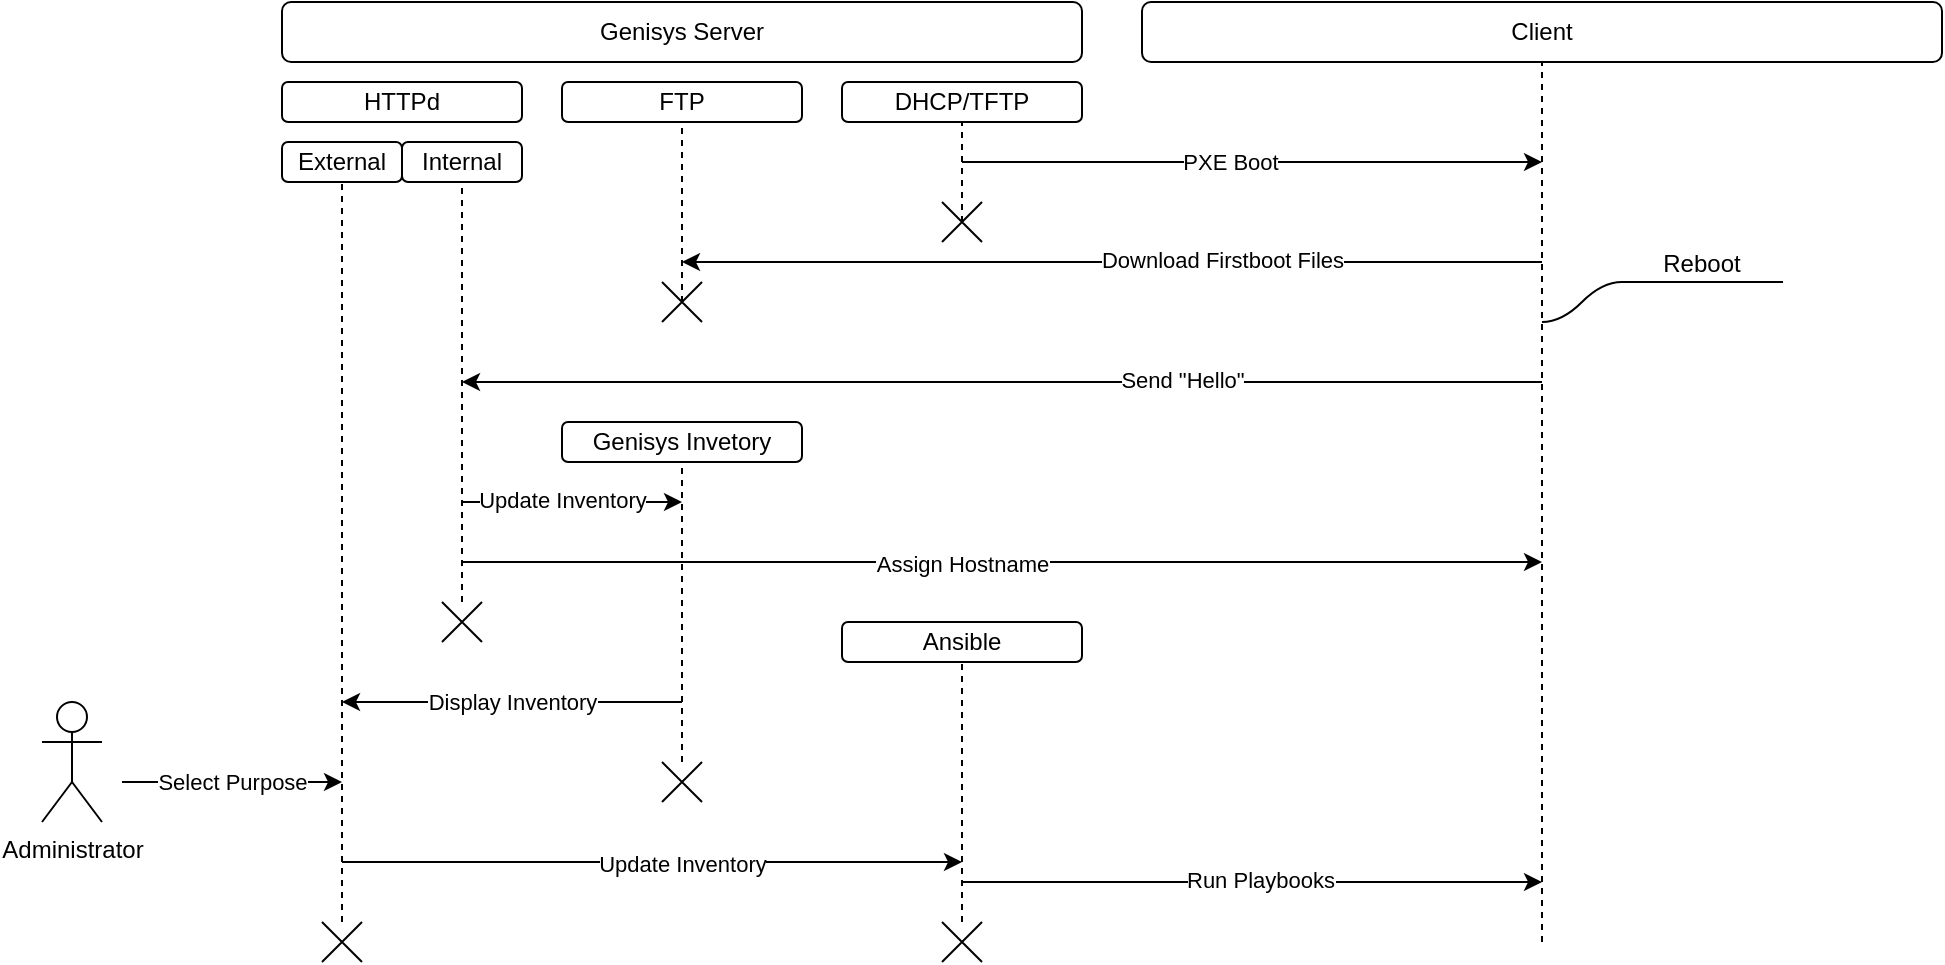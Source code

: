 <mxfile version="23.1.2" type="github">
  <diagram name="Page-1" id="Q2wZ2sweRgpwyFX9r32k">
    <mxGraphModel dx="2652" dy="846" grid="1" gridSize="10" guides="1" tooltips="1" connect="1" arrows="1" fold="1" page="1" pageScale="1" pageWidth="850" pageHeight="1100" math="0" shadow="0">
      <root>
        <mxCell id="0" />
        <mxCell id="1" parent="0" />
        <mxCell id="XiOSTXteVxpvsbVn6G1l-1" value="Genisys Server" style="rounded=1;whiteSpace=wrap;html=1;" parent="1" vertex="1">
          <mxGeometry x="10" y="10" width="400" height="30" as="geometry" />
        </mxCell>
        <mxCell id="XiOSTXteVxpvsbVn6G1l-3" value="Client" style="rounded=1;whiteSpace=wrap;html=1;" parent="1" vertex="1">
          <mxGeometry x="440" y="10" width="400" height="30" as="geometry" />
        </mxCell>
        <mxCell id="XiOSTXteVxpvsbVn6G1l-5" value="DHCP/TFTP" style="rounded=1;whiteSpace=wrap;html=1;" parent="1" vertex="1">
          <mxGeometry x="290" y="50" width="120" height="20" as="geometry" />
        </mxCell>
        <mxCell id="XiOSTXteVxpvsbVn6G1l-7" value="" style="endArrow=none;dashed=1;html=1;rounded=0;entryX=0.5;entryY=1;entryDx=0;entryDy=0;" parent="1" edge="1">
          <mxGeometry width="50" height="50" relative="1" as="geometry">
            <mxPoint x="640" y="480" as="sourcePoint" />
            <mxPoint x="640" y="40" as="targetPoint" />
          </mxGeometry>
        </mxCell>
        <mxCell id="XiOSTXteVxpvsbVn6G1l-8" value="" style="endArrow=none;dashed=1;html=1;rounded=0;entryX=0.5;entryY=1;entryDx=0;entryDy=0;" parent="1" target="XiOSTXteVxpvsbVn6G1l-5" edge="1">
          <mxGeometry width="50" height="50" relative="1" as="geometry">
            <mxPoint x="350" y="120" as="sourcePoint" />
            <mxPoint x="450" y="270" as="targetPoint" />
          </mxGeometry>
        </mxCell>
        <mxCell id="XiOSTXteVxpvsbVn6G1l-9" value="" style="shape=mxgraph.sysml.x;" parent="1" vertex="1">
          <mxGeometry x="340" y="110" width="20" height="20" as="geometry" />
        </mxCell>
        <mxCell id="XiOSTXteVxpvsbVn6G1l-11" value="" style="endArrow=classic;html=1;rounded=0;" parent="1" edge="1">
          <mxGeometry width="50" height="50" relative="1" as="geometry">
            <mxPoint x="350" y="90" as="sourcePoint" />
            <mxPoint x="640" y="90" as="targetPoint" />
          </mxGeometry>
        </mxCell>
        <mxCell id="XiOSTXteVxpvsbVn6G1l-12" value="PXE Boot" style="edgeLabel;html=1;align=center;verticalAlign=middle;resizable=0;points=[];" parent="XiOSTXteVxpvsbVn6G1l-11" vertex="1" connectable="0">
          <mxGeometry x="-0.081" relative="1" as="geometry">
            <mxPoint as="offset" />
          </mxGeometry>
        </mxCell>
        <mxCell id="XiOSTXteVxpvsbVn6G1l-13" value="FTP" style="rounded=1;whiteSpace=wrap;html=1;" parent="1" vertex="1">
          <mxGeometry x="150" y="50" width="120" height="20" as="geometry" />
        </mxCell>
        <mxCell id="XiOSTXteVxpvsbVn6G1l-14" value="" style="endArrow=none;dashed=1;html=1;rounded=0;entryX=0.5;entryY=1;entryDx=0;entryDy=0;" parent="1" target="XiOSTXteVxpvsbVn6G1l-13" edge="1">
          <mxGeometry width="50" height="50" relative="1" as="geometry">
            <mxPoint x="210" y="160" as="sourcePoint" />
            <mxPoint x="450" y="260" as="targetPoint" />
          </mxGeometry>
        </mxCell>
        <mxCell id="XiOSTXteVxpvsbVn6G1l-15" value="" style="endArrow=classic;html=1;rounded=0;" parent="1" edge="1">
          <mxGeometry width="50" height="50" relative="1" as="geometry">
            <mxPoint x="640" y="140" as="sourcePoint" />
            <mxPoint x="210" y="140" as="targetPoint" />
          </mxGeometry>
        </mxCell>
        <mxCell id="XiOSTXteVxpvsbVn6G1l-16" value="Download Firstboot Files" style="edgeLabel;html=1;align=center;verticalAlign=middle;resizable=0;points=[];" parent="XiOSTXteVxpvsbVn6G1l-15" vertex="1" connectable="0">
          <mxGeometry x="-0.624" y="-1" relative="1" as="geometry">
            <mxPoint x="-79" as="offset" />
          </mxGeometry>
        </mxCell>
        <mxCell id="XiOSTXteVxpvsbVn6G1l-17" value="" style="shape=mxgraph.sysml.x;" parent="1" vertex="1">
          <mxGeometry x="200" y="150" width="20" height="20" as="geometry" />
        </mxCell>
        <mxCell id="XiOSTXteVxpvsbVn6G1l-18" value="HTTPd" style="rounded=1;whiteSpace=wrap;html=1;" parent="1" vertex="1">
          <mxGeometry x="10" y="50" width="120" height="20" as="geometry" />
        </mxCell>
        <mxCell id="XiOSTXteVxpvsbVn6G1l-19" value="" style="endArrow=none;dashed=1;html=1;rounded=0;entryX=0.5;entryY=1;entryDx=0;entryDy=0;" parent="1" source="XiOSTXteVxpvsbVn6G1l-30" target="ziEeYzQbDIDaitj3aT-Q-2" edge="1">
          <mxGeometry width="50" height="50" relative="1" as="geometry">
            <mxPoint x="100" y="320" as="sourcePoint" />
            <mxPoint x="100" y="105" as="targetPoint" />
          </mxGeometry>
        </mxCell>
        <mxCell id="XiOSTXteVxpvsbVn6G1l-20" value="" style="endArrow=classic;html=1;rounded=0;" parent="1" edge="1">
          <mxGeometry width="50" height="50" relative="1" as="geometry">
            <mxPoint x="640" y="200" as="sourcePoint" />
            <mxPoint x="100" y="200" as="targetPoint" />
          </mxGeometry>
        </mxCell>
        <mxCell id="XiOSTXteVxpvsbVn6G1l-21" value="Send &quot;Hello&quot;" style="edgeLabel;html=1;align=center;verticalAlign=middle;resizable=0;points=[];" parent="XiOSTXteVxpvsbVn6G1l-20" vertex="1" connectable="0">
          <mxGeometry x="-0.624" y="-1" relative="1" as="geometry">
            <mxPoint x="-79" as="offset" />
          </mxGeometry>
        </mxCell>
        <mxCell id="XiOSTXteVxpvsbVn6G1l-24" value="Reboot" style="whiteSpace=wrap;html=1;shape=partialRectangle;top=0;left=0;bottom=1;right=0;points=[[0,1],[1,1]];fillColor=none;align=center;verticalAlign=bottom;routingCenterY=0.5;snapToPoint=1;recursiveResize=0;autosize=1;treeFolding=1;treeMoving=1;newEdgeStyle={&quot;edgeStyle&quot;:&quot;entityRelationEdgeStyle&quot;,&quot;startArrow&quot;:&quot;none&quot;,&quot;endArrow&quot;:&quot;none&quot;,&quot;segment&quot;:10,&quot;curved&quot;:1,&quot;sourcePerimeterSpacing&quot;:0,&quot;targetPerimeterSpacing&quot;:0};" parent="1" vertex="1">
          <mxGeometry x="680" y="120" width="80" height="30" as="geometry" />
        </mxCell>
        <mxCell id="XiOSTXteVxpvsbVn6G1l-25" value="" style="edgeStyle=entityRelationEdgeStyle;startArrow=none;endArrow=none;segment=10;curved=1;sourcePerimeterSpacing=0;targetPerimeterSpacing=0;rounded=0;" parent="1" target="XiOSTXteVxpvsbVn6G1l-24" edge="1">
          <mxGeometry relative="1" as="geometry">
            <mxPoint x="640" y="170" as="sourcePoint" />
          </mxGeometry>
        </mxCell>
        <mxCell id="XiOSTXteVxpvsbVn6G1l-26" value="Genisys Invetory" style="rounded=1;whiteSpace=wrap;html=1;" parent="1" vertex="1">
          <mxGeometry x="150" y="220" width="120" height="20" as="geometry" />
        </mxCell>
        <mxCell id="XiOSTXteVxpvsbVn6G1l-27" value="" style="endArrow=none;dashed=1;html=1;rounded=0;entryX=0.5;entryY=1;entryDx=0;entryDy=0;" parent="1" source="XiOSTXteVxpvsbVn6G1l-31" target="XiOSTXteVxpvsbVn6G1l-26" edge="1">
          <mxGeometry width="50" height="50" relative="1" as="geometry">
            <mxPoint x="210" y="400" as="sourcePoint" />
            <mxPoint x="80" y="80" as="targetPoint" />
          </mxGeometry>
        </mxCell>
        <mxCell id="XiOSTXteVxpvsbVn6G1l-28" value="" style="endArrow=classic;html=1;rounded=0;" parent="1" edge="1">
          <mxGeometry width="50" height="50" relative="1" as="geometry">
            <mxPoint x="100" y="260" as="sourcePoint" />
            <mxPoint x="210" y="260" as="targetPoint" />
          </mxGeometry>
        </mxCell>
        <mxCell id="XiOSTXteVxpvsbVn6G1l-29" value="Update Inventory" style="edgeLabel;html=1;align=center;verticalAlign=middle;resizable=0;points=[];" parent="XiOSTXteVxpvsbVn6G1l-28" vertex="1" connectable="0">
          <mxGeometry x="0.177" y="1" relative="1" as="geometry">
            <mxPoint x="-15" as="offset" />
          </mxGeometry>
        </mxCell>
        <mxCell id="XiOSTXteVxpvsbVn6G1l-37" value="" style="endArrow=classic;html=1;rounded=0;" parent="1" edge="1">
          <mxGeometry width="50" height="50" relative="1" as="geometry">
            <mxPoint x="350" y="450" as="sourcePoint" />
            <mxPoint x="640" y="450" as="targetPoint" />
          </mxGeometry>
        </mxCell>
        <mxCell id="XiOSTXteVxpvsbVn6G1l-38" value="Run Playbooks" style="edgeLabel;html=1;align=center;verticalAlign=middle;resizable=0;points=[];" parent="XiOSTXteVxpvsbVn6G1l-37" vertex="1" connectable="0">
          <mxGeometry x="0.177" y="1" relative="1" as="geometry">
            <mxPoint x="-22" as="offset" />
          </mxGeometry>
        </mxCell>
        <mxCell id="XiOSTXteVxpvsbVn6G1l-30" value="" style="shape=mxgraph.sysml.x;" parent="1" vertex="1">
          <mxGeometry x="90" y="310" width="20" height="20" as="geometry" />
        </mxCell>
        <mxCell id="ziEeYzQbDIDaitj3aT-Q-2" value="Internal" style="rounded=1;whiteSpace=wrap;html=1;" parent="1" vertex="1">
          <mxGeometry x="70" y="80" width="60" height="20" as="geometry" />
        </mxCell>
        <mxCell id="ziEeYzQbDIDaitj3aT-Q-3" value="" style="endArrow=none;dashed=1;html=1;rounded=0;entryX=0.5;entryY=1;entryDx=0;entryDy=0;" parent="1" source="ziEeYzQbDIDaitj3aT-Q-4" target="ziEeYzQbDIDaitj3aT-Q-5" edge="1">
          <mxGeometry width="50" height="50" relative="1" as="geometry">
            <mxPoint x="40" y="440" as="sourcePoint" />
            <mxPoint x="40" y="105" as="targetPoint" />
          </mxGeometry>
        </mxCell>
        <mxCell id="ziEeYzQbDIDaitj3aT-Q-4" value="" style="shape=mxgraph.sysml.x;" parent="1" vertex="1">
          <mxGeometry x="30" y="470" width="20" height="20" as="geometry" />
        </mxCell>
        <mxCell id="ziEeYzQbDIDaitj3aT-Q-5" value="External" style="rounded=1;whiteSpace=wrap;html=1;" parent="1" vertex="1">
          <mxGeometry x="10" y="80" width="60" height="20" as="geometry" />
        </mxCell>
        <mxCell id="ziEeYzQbDIDaitj3aT-Q-7" value="Display Inventory" style="endArrow=classic;html=1;rounded=0;" parent="1" edge="1">
          <mxGeometry width="50" height="50" relative="1" as="geometry">
            <mxPoint x="210" y="360" as="sourcePoint" />
            <mxPoint x="40" y="360" as="targetPoint" />
          </mxGeometry>
        </mxCell>
        <mxCell id="ziEeYzQbDIDaitj3aT-Q-8" value="Administrator" style="shape=umlActor;verticalLabelPosition=bottom;verticalAlign=top;html=1;outlineConnect=0;" parent="1" vertex="1">
          <mxGeometry x="-110" y="360" width="30" height="60" as="geometry" />
        </mxCell>
        <mxCell id="ziEeYzQbDIDaitj3aT-Q-9" value="Select Purpose" style="endArrow=classic;html=1;rounded=0;" parent="1" edge="1">
          <mxGeometry width="50" height="50" relative="1" as="geometry">
            <mxPoint x="-70" y="400" as="sourcePoint" />
            <mxPoint x="40" y="400" as="targetPoint" />
          </mxGeometry>
        </mxCell>
        <mxCell id="XiOSTXteVxpvsbVn6G1l-31" value="" style="shape=mxgraph.sysml.x;" parent="1" vertex="1">
          <mxGeometry x="200" y="390" width="20" height="20" as="geometry" />
        </mxCell>
        <mxCell id="ziEeYzQbDIDaitj3aT-Q-11" value="Ansible" style="rounded=1;whiteSpace=wrap;html=1;" parent="1" vertex="1">
          <mxGeometry x="290" y="320" width="120" height="20" as="geometry" />
        </mxCell>
        <mxCell id="ziEeYzQbDIDaitj3aT-Q-12" value="" style="endArrow=none;dashed=1;html=1;rounded=0;entryX=0.5;entryY=1;entryDx=0;entryDy=0;" parent="1" source="ziEeYzQbDIDaitj3aT-Q-13" target="ziEeYzQbDIDaitj3aT-Q-11" edge="1">
          <mxGeometry width="50" height="50" relative="1" as="geometry">
            <mxPoint x="350" y="400" as="sourcePoint" />
            <mxPoint x="220" y="80" as="targetPoint" />
          </mxGeometry>
        </mxCell>
        <mxCell id="ziEeYzQbDIDaitj3aT-Q-13" value="" style="shape=mxgraph.sysml.x;" parent="1" vertex="1">
          <mxGeometry x="340" y="470" width="20" height="20" as="geometry" />
        </mxCell>
        <mxCell id="ziEeYzQbDIDaitj3aT-Q-14" value="" style="endArrow=classic;html=1;rounded=0;" parent="1" edge="1">
          <mxGeometry width="50" height="50" relative="1" as="geometry">
            <mxPoint x="40" y="440" as="sourcePoint" />
            <mxPoint x="350" y="440" as="targetPoint" />
          </mxGeometry>
        </mxCell>
        <mxCell id="ziEeYzQbDIDaitj3aT-Q-15" value="&lt;div&gt;Update Inventory&lt;/div&gt;" style="edgeLabel;html=1;align=center;verticalAlign=middle;resizable=0;points=[];" parent="ziEeYzQbDIDaitj3aT-Q-14" vertex="1" connectable="0">
          <mxGeometry x="0.78" y="-1" relative="1" as="geometry">
            <mxPoint x="-106" as="offset" />
          </mxGeometry>
        </mxCell>
        <mxCell id="Q_qr_6T4GWN1CKnkdKzT-1" value="" style="endArrow=classic;html=1;rounded=0;" edge="1" parent="1">
          <mxGeometry width="50" height="50" relative="1" as="geometry">
            <mxPoint x="100" y="290" as="sourcePoint" />
            <mxPoint x="640" y="290" as="targetPoint" />
          </mxGeometry>
        </mxCell>
        <mxCell id="Q_qr_6T4GWN1CKnkdKzT-2" value="Assign Hostname" style="edgeLabel;html=1;align=center;verticalAlign=middle;resizable=0;points=[];rotation=0;" vertex="1" connectable="0" parent="Q_qr_6T4GWN1CKnkdKzT-1">
          <mxGeometry x="0.311" y="-1" relative="1" as="geometry">
            <mxPoint x="-104" as="offset" />
          </mxGeometry>
        </mxCell>
      </root>
    </mxGraphModel>
  </diagram>
</mxfile>
